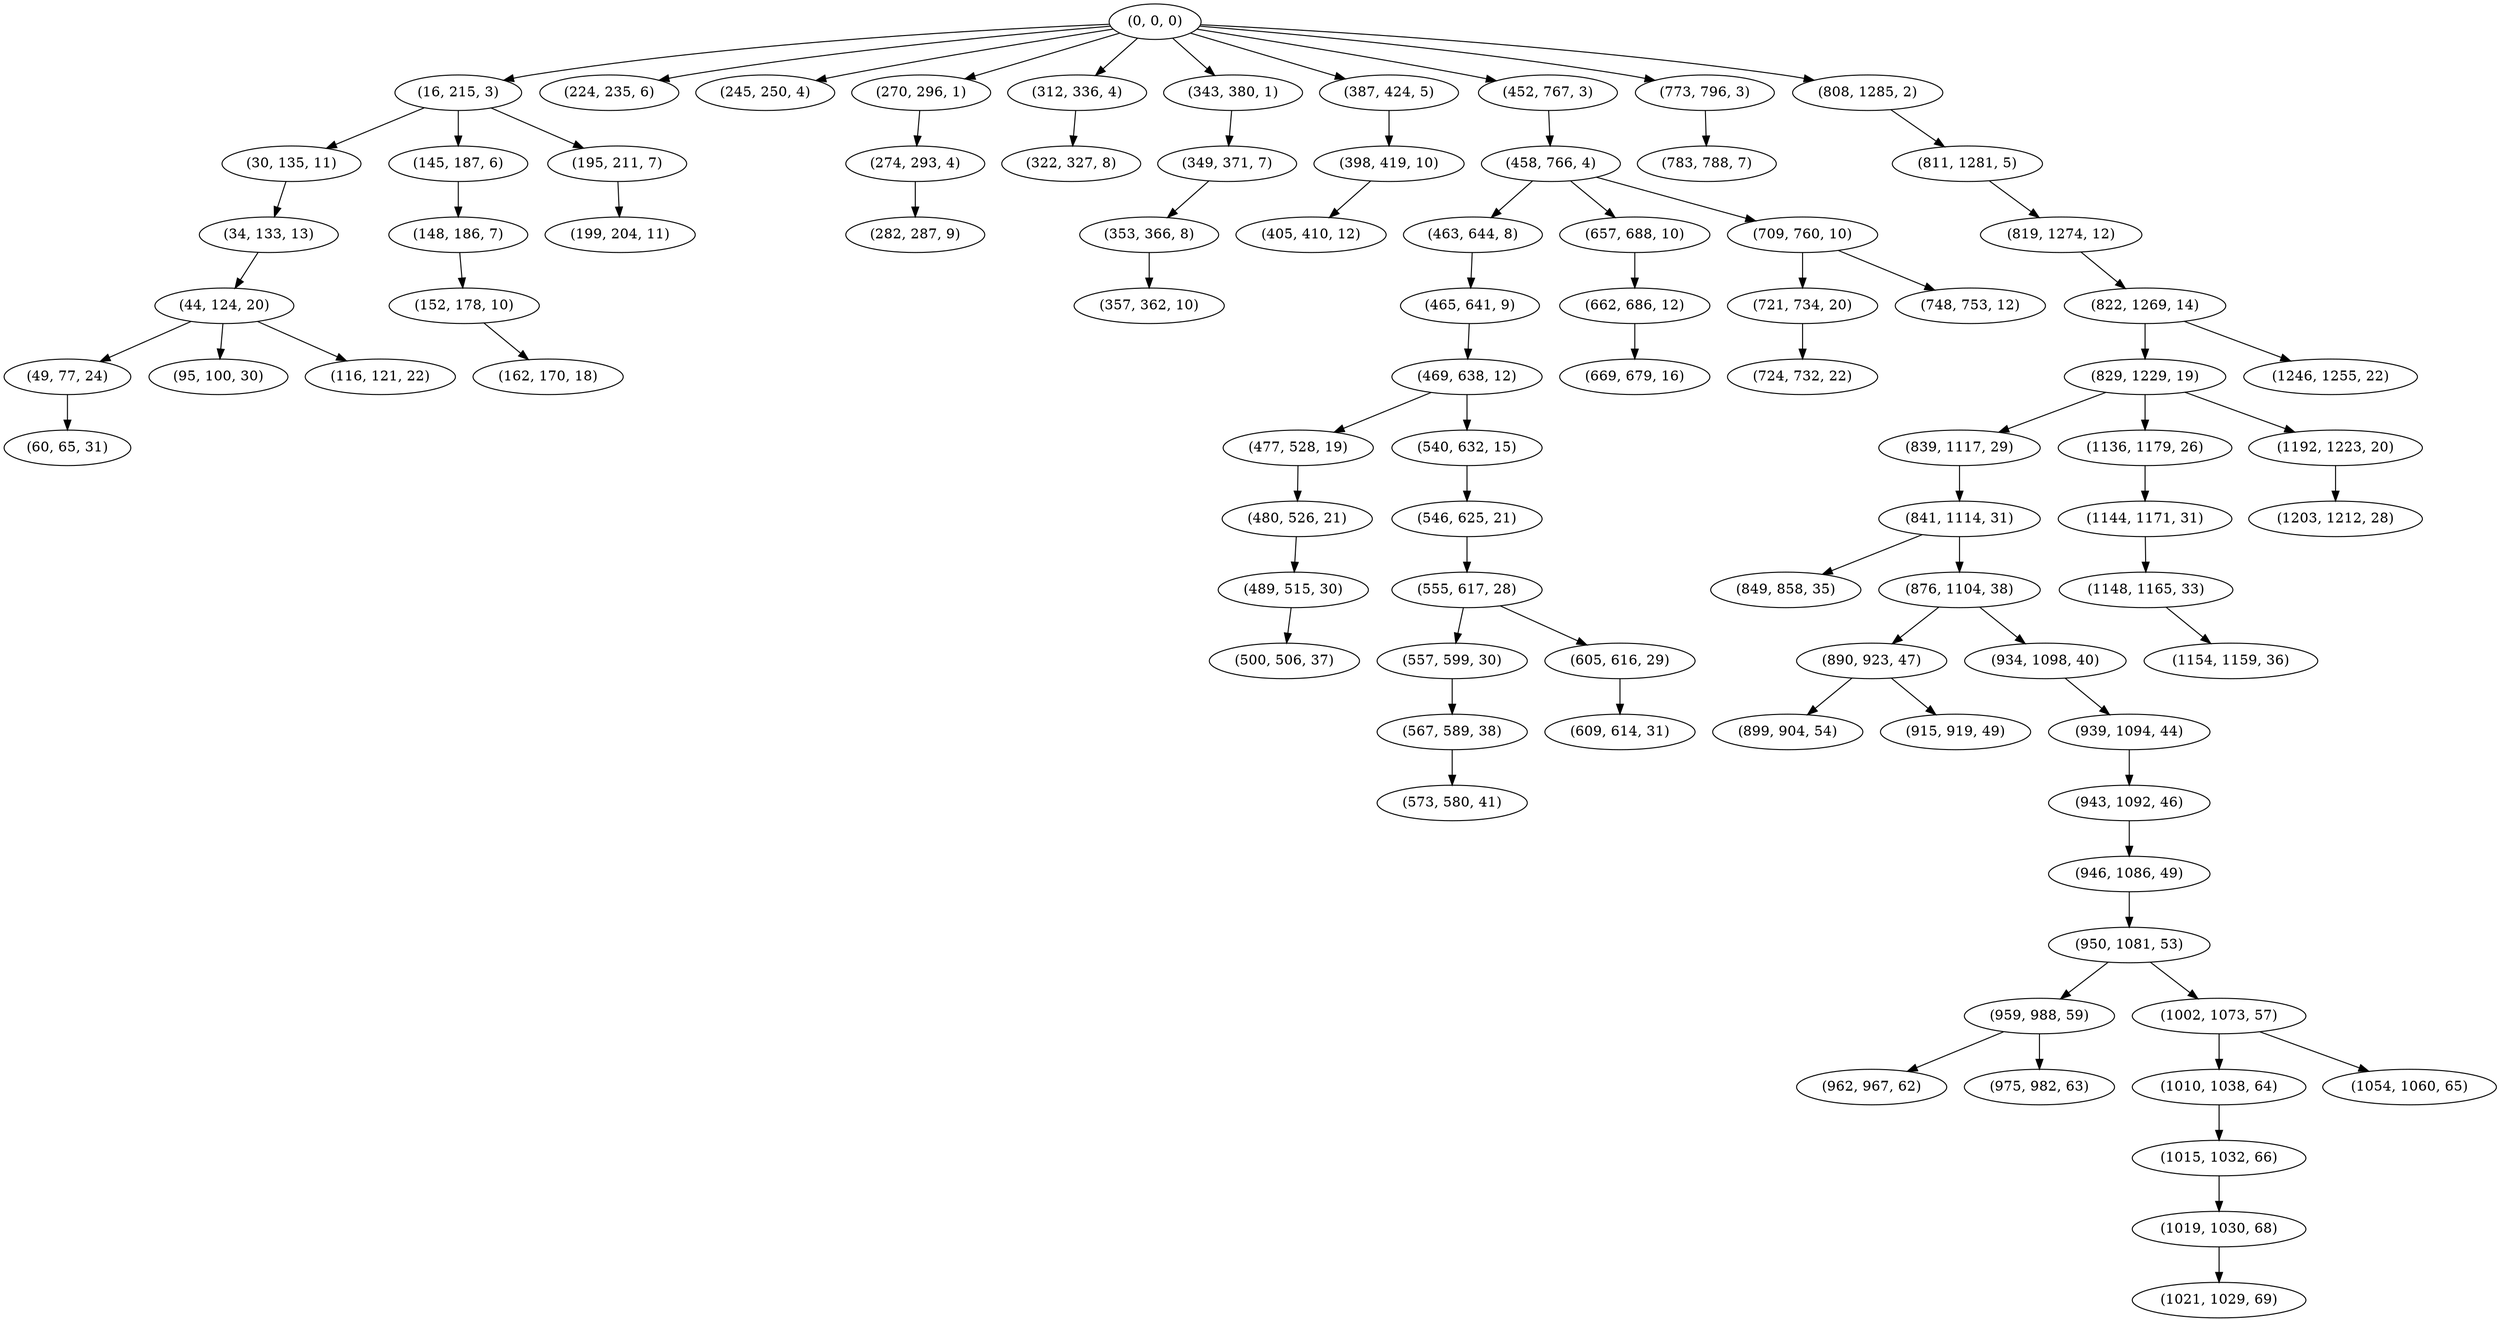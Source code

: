digraph tree {
    "(0, 0, 0)";
    "(16, 215, 3)";
    "(30, 135, 11)";
    "(34, 133, 13)";
    "(44, 124, 20)";
    "(49, 77, 24)";
    "(60, 65, 31)";
    "(95, 100, 30)";
    "(116, 121, 22)";
    "(145, 187, 6)";
    "(148, 186, 7)";
    "(152, 178, 10)";
    "(162, 170, 18)";
    "(195, 211, 7)";
    "(199, 204, 11)";
    "(224, 235, 6)";
    "(245, 250, 4)";
    "(270, 296, 1)";
    "(274, 293, 4)";
    "(282, 287, 9)";
    "(312, 336, 4)";
    "(322, 327, 8)";
    "(343, 380, 1)";
    "(349, 371, 7)";
    "(353, 366, 8)";
    "(357, 362, 10)";
    "(387, 424, 5)";
    "(398, 419, 10)";
    "(405, 410, 12)";
    "(452, 767, 3)";
    "(458, 766, 4)";
    "(463, 644, 8)";
    "(465, 641, 9)";
    "(469, 638, 12)";
    "(477, 528, 19)";
    "(480, 526, 21)";
    "(489, 515, 30)";
    "(500, 506, 37)";
    "(540, 632, 15)";
    "(546, 625, 21)";
    "(555, 617, 28)";
    "(557, 599, 30)";
    "(567, 589, 38)";
    "(573, 580, 41)";
    "(605, 616, 29)";
    "(609, 614, 31)";
    "(657, 688, 10)";
    "(662, 686, 12)";
    "(669, 679, 16)";
    "(709, 760, 10)";
    "(721, 734, 20)";
    "(724, 732, 22)";
    "(748, 753, 12)";
    "(773, 796, 3)";
    "(783, 788, 7)";
    "(808, 1285, 2)";
    "(811, 1281, 5)";
    "(819, 1274, 12)";
    "(822, 1269, 14)";
    "(829, 1229, 19)";
    "(839, 1117, 29)";
    "(841, 1114, 31)";
    "(849, 858, 35)";
    "(876, 1104, 38)";
    "(890, 923, 47)";
    "(899, 904, 54)";
    "(915, 919, 49)";
    "(934, 1098, 40)";
    "(939, 1094, 44)";
    "(943, 1092, 46)";
    "(946, 1086, 49)";
    "(950, 1081, 53)";
    "(959, 988, 59)";
    "(962, 967, 62)";
    "(975, 982, 63)";
    "(1002, 1073, 57)";
    "(1010, 1038, 64)";
    "(1015, 1032, 66)";
    "(1019, 1030, 68)";
    "(1021, 1029, 69)";
    "(1054, 1060, 65)";
    "(1136, 1179, 26)";
    "(1144, 1171, 31)";
    "(1148, 1165, 33)";
    "(1154, 1159, 36)";
    "(1192, 1223, 20)";
    "(1203, 1212, 28)";
    "(1246, 1255, 22)";
    "(0, 0, 0)" -> "(16, 215, 3)";
    "(0, 0, 0)" -> "(224, 235, 6)";
    "(0, 0, 0)" -> "(245, 250, 4)";
    "(0, 0, 0)" -> "(270, 296, 1)";
    "(0, 0, 0)" -> "(312, 336, 4)";
    "(0, 0, 0)" -> "(343, 380, 1)";
    "(0, 0, 0)" -> "(387, 424, 5)";
    "(0, 0, 0)" -> "(452, 767, 3)";
    "(0, 0, 0)" -> "(773, 796, 3)";
    "(0, 0, 0)" -> "(808, 1285, 2)";
    "(16, 215, 3)" -> "(30, 135, 11)";
    "(16, 215, 3)" -> "(145, 187, 6)";
    "(16, 215, 3)" -> "(195, 211, 7)";
    "(30, 135, 11)" -> "(34, 133, 13)";
    "(34, 133, 13)" -> "(44, 124, 20)";
    "(44, 124, 20)" -> "(49, 77, 24)";
    "(44, 124, 20)" -> "(95, 100, 30)";
    "(44, 124, 20)" -> "(116, 121, 22)";
    "(49, 77, 24)" -> "(60, 65, 31)";
    "(145, 187, 6)" -> "(148, 186, 7)";
    "(148, 186, 7)" -> "(152, 178, 10)";
    "(152, 178, 10)" -> "(162, 170, 18)";
    "(195, 211, 7)" -> "(199, 204, 11)";
    "(270, 296, 1)" -> "(274, 293, 4)";
    "(274, 293, 4)" -> "(282, 287, 9)";
    "(312, 336, 4)" -> "(322, 327, 8)";
    "(343, 380, 1)" -> "(349, 371, 7)";
    "(349, 371, 7)" -> "(353, 366, 8)";
    "(353, 366, 8)" -> "(357, 362, 10)";
    "(387, 424, 5)" -> "(398, 419, 10)";
    "(398, 419, 10)" -> "(405, 410, 12)";
    "(452, 767, 3)" -> "(458, 766, 4)";
    "(458, 766, 4)" -> "(463, 644, 8)";
    "(458, 766, 4)" -> "(657, 688, 10)";
    "(458, 766, 4)" -> "(709, 760, 10)";
    "(463, 644, 8)" -> "(465, 641, 9)";
    "(465, 641, 9)" -> "(469, 638, 12)";
    "(469, 638, 12)" -> "(477, 528, 19)";
    "(469, 638, 12)" -> "(540, 632, 15)";
    "(477, 528, 19)" -> "(480, 526, 21)";
    "(480, 526, 21)" -> "(489, 515, 30)";
    "(489, 515, 30)" -> "(500, 506, 37)";
    "(540, 632, 15)" -> "(546, 625, 21)";
    "(546, 625, 21)" -> "(555, 617, 28)";
    "(555, 617, 28)" -> "(557, 599, 30)";
    "(555, 617, 28)" -> "(605, 616, 29)";
    "(557, 599, 30)" -> "(567, 589, 38)";
    "(567, 589, 38)" -> "(573, 580, 41)";
    "(605, 616, 29)" -> "(609, 614, 31)";
    "(657, 688, 10)" -> "(662, 686, 12)";
    "(662, 686, 12)" -> "(669, 679, 16)";
    "(709, 760, 10)" -> "(721, 734, 20)";
    "(709, 760, 10)" -> "(748, 753, 12)";
    "(721, 734, 20)" -> "(724, 732, 22)";
    "(773, 796, 3)" -> "(783, 788, 7)";
    "(808, 1285, 2)" -> "(811, 1281, 5)";
    "(811, 1281, 5)" -> "(819, 1274, 12)";
    "(819, 1274, 12)" -> "(822, 1269, 14)";
    "(822, 1269, 14)" -> "(829, 1229, 19)";
    "(822, 1269, 14)" -> "(1246, 1255, 22)";
    "(829, 1229, 19)" -> "(839, 1117, 29)";
    "(829, 1229, 19)" -> "(1136, 1179, 26)";
    "(829, 1229, 19)" -> "(1192, 1223, 20)";
    "(839, 1117, 29)" -> "(841, 1114, 31)";
    "(841, 1114, 31)" -> "(849, 858, 35)";
    "(841, 1114, 31)" -> "(876, 1104, 38)";
    "(876, 1104, 38)" -> "(890, 923, 47)";
    "(876, 1104, 38)" -> "(934, 1098, 40)";
    "(890, 923, 47)" -> "(899, 904, 54)";
    "(890, 923, 47)" -> "(915, 919, 49)";
    "(934, 1098, 40)" -> "(939, 1094, 44)";
    "(939, 1094, 44)" -> "(943, 1092, 46)";
    "(943, 1092, 46)" -> "(946, 1086, 49)";
    "(946, 1086, 49)" -> "(950, 1081, 53)";
    "(950, 1081, 53)" -> "(959, 988, 59)";
    "(950, 1081, 53)" -> "(1002, 1073, 57)";
    "(959, 988, 59)" -> "(962, 967, 62)";
    "(959, 988, 59)" -> "(975, 982, 63)";
    "(1002, 1073, 57)" -> "(1010, 1038, 64)";
    "(1002, 1073, 57)" -> "(1054, 1060, 65)";
    "(1010, 1038, 64)" -> "(1015, 1032, 66)";
    "(1015, 1032, 66)" -> "(1019, 1030, 68)";
    "(1019, 1030, 68)" -> "(1021, 1029, 69)";
    "(1136, 1179, 26)" -> "(1144, 1171, 31)";
    "(1144, 1171, 31)" -> "(1148, 1165, 33)";
    "(1148, 1165, 33)" -> "(1154, 1159, 36)";
    "(1192, 1223, 20)" -> "(1203, 1212, 28)";
}
